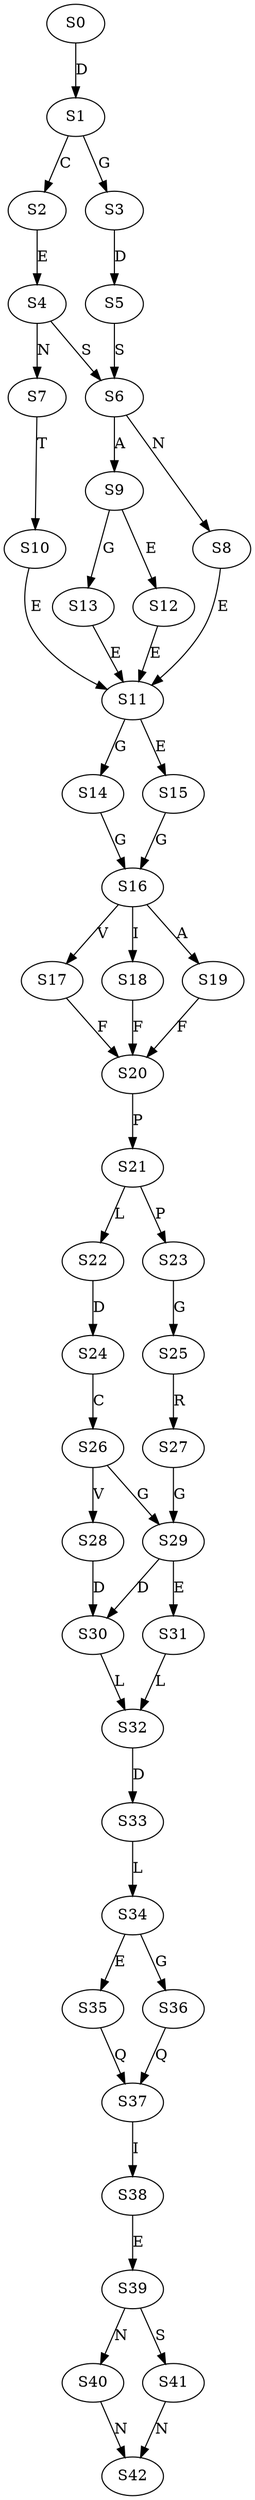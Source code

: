 strict digraph  {
	S0 -> S1 [ label = D ];
	S1 -> S2 [ label = C ];
	S1 -> S3 [ label = G ];
	S2 -> S4 [ label = E ];
	S3 -> S5 [ label = D ];
	S4 -> S6 [ label = S ];
	S4 -> S7 [ label = N ];
	S5 -> S6 [ label = S ];
	S6 -> S8 [ label = N ];
	S6 -> S9 [ label = A ];
	S7 -> S10 [ label = T ];
	S8 -> S11 [ label = E ];
	S9 -> S12 [ label = E ];
	S9 -> S13 [ label = G ];
	S10 -> S11 [ label = E ];
	S11 -> S14 [ label = G ];
	S11 -> S15 [ label = E ];
	S12 -> S11 [ label = E ];
	S13 -> S11 [ label = E ];
	S14 -> S16 [ label = G ];
	S15 -> S16 [ label = G ];
	S16 -> S17 [ label = V ];
	S16 -> S18 [ label = I ];
	S16 -> S19 [ label = A ];
	S17 -> S20 [ label = F ];
	S18 -> S20 [ label = F ];
	S19 -> S20 [ label = F ];
	S20 -> S21 [ label = P ];
	S21 -> S22 [ label = L ];
	S21 -> S23 [ label = P ];
	S22 -> S24 [ label = D ];
	S23 -> S25 [ label = G ];
	S24 -> S26 [ label = C ];
	S25 -> S27 [ label = R ];
	S26 -> S28 [ label = V ];
	S26 -> S29 [ label = G ];
	S27 -> S29 [ label = G ];
	S28 -> S30 [ label = D ];
	S29 -> S30 [ label = D ];
	S29 -> S31 [ label = E ];
	S30 -> S32 [ label = L ];
	S31 -> S32 [ label = L ];
	S32 -> S33 [ label = D ];
	S33 -> S34 [ label = L ];
	S34 -> S35 [ label = E ];
	S34 -> S36 [ label = G ];
	S35 -> S37 [ label = Q ];
	S36 -> S37 [ label = Q ];
	S37 -> S38 [ label = I ];
	S38 -> S39 [ label = E ];
	S39 -> S40 [ label = N ];
	S39 -> S41 [ label = S ];
	S40 -> S42 [ label = N ];
	S41 -> S42 [ label = N ];
}
